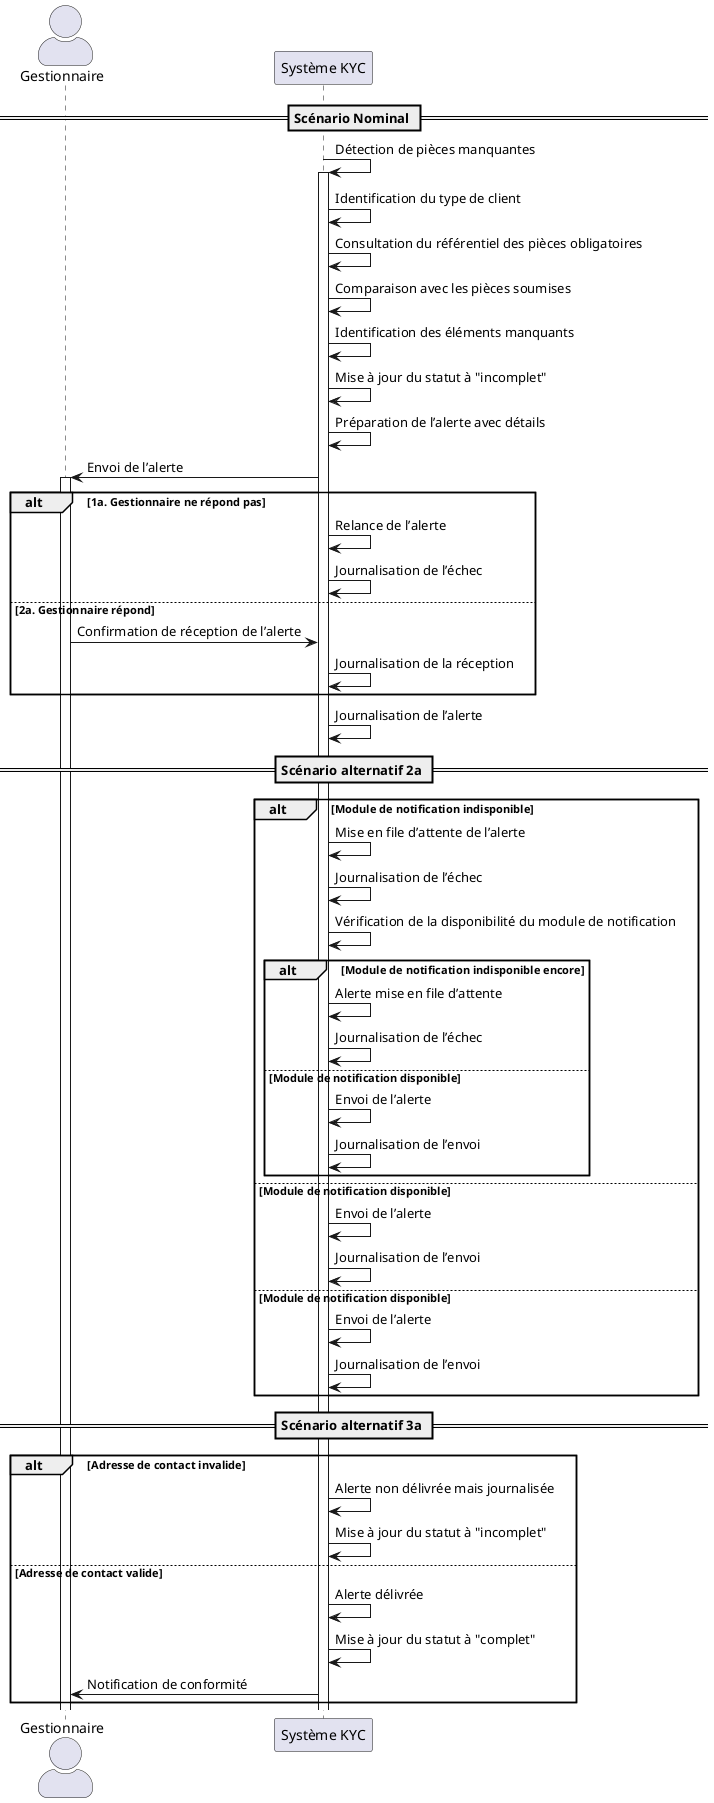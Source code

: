 @startuml UC027
skinparam actorStyle awesome

actor "Gestionnaire" as Gestionnaire
participant "Système KYC" as KYC

== Scénario Nominal ==
KYC -> KYC : Détection de pièces manquantes
activate KYC
KYC -> KYC : Identification du type de client
KYC -> KYC : Consultation du référentiel des pièces obligatoires
KYC -> KYC : Comparaison avec les pièces soumises
KYC -> KYC : Identification des éléments manquants
KYC -> KYC : Mise à jour du statut à "incomplet"
KYC -> KYC : Préparation de l’alerte avec détails
KYC -> Gestionnaire : Envoi de l’alerte
activate Gestionnaire
alt 1a. Gestionnaire ne répond pas
    KYC -> KYC : Relance de l’alerte
    KYC -> KYC : Journalisation de l’échec
else 2a. Gestionnaire répond
    Gestionnaire -> KYC : Confirmation de réception de l’alerte
    KYC -> KYC : Journalisation de la réception
end
KYC -> KYC : Journalisation de l’alerte

== Scénario alternatif 2a ==
alt Module de notification indisponible
    KYC -> KYC : Mise en file d’attente de l’alerte
    KYC -> KYC : Journalisation de l’échec
    KYC -> KYC : Vérification de la disponibilité du module de notification
    alt Module de notification indisponible encore
        KYC -> KYC : Alerte mise en file d’attente
        KYC -> KYC : Journalisation de l’échec
    else Module de notification disponible
        KYC -> KYC : Envoi de l’alerte
        KYC -> KYC : Journalisation de l’envoi 
    end
else Module de notification disponible
    KYC -> KYC : Envoi de l’alerte
    KYC -> KYC : Journalisation de l’envoi
else Module de notification disponible
    KYC -> KYC : Envoi de l’alerte
    KYC -> KYC : Journalisation de l’envoi 
end

== Scénario alternatif 3a ==
alt Adresse de contact invalide
    KYC -> KYC : Alerte non délivrée mais journalisée
    KYC -> KYC : Mise à jour du statut à "incomplet"
else Adresse de contact valide
    KYC -> KYC : Alerte délivrée
    KYC -> KYC : Mise à jour du statut à "complet"
    KYC -> Gestionnaire : Notification de conformité
end
@enduml

